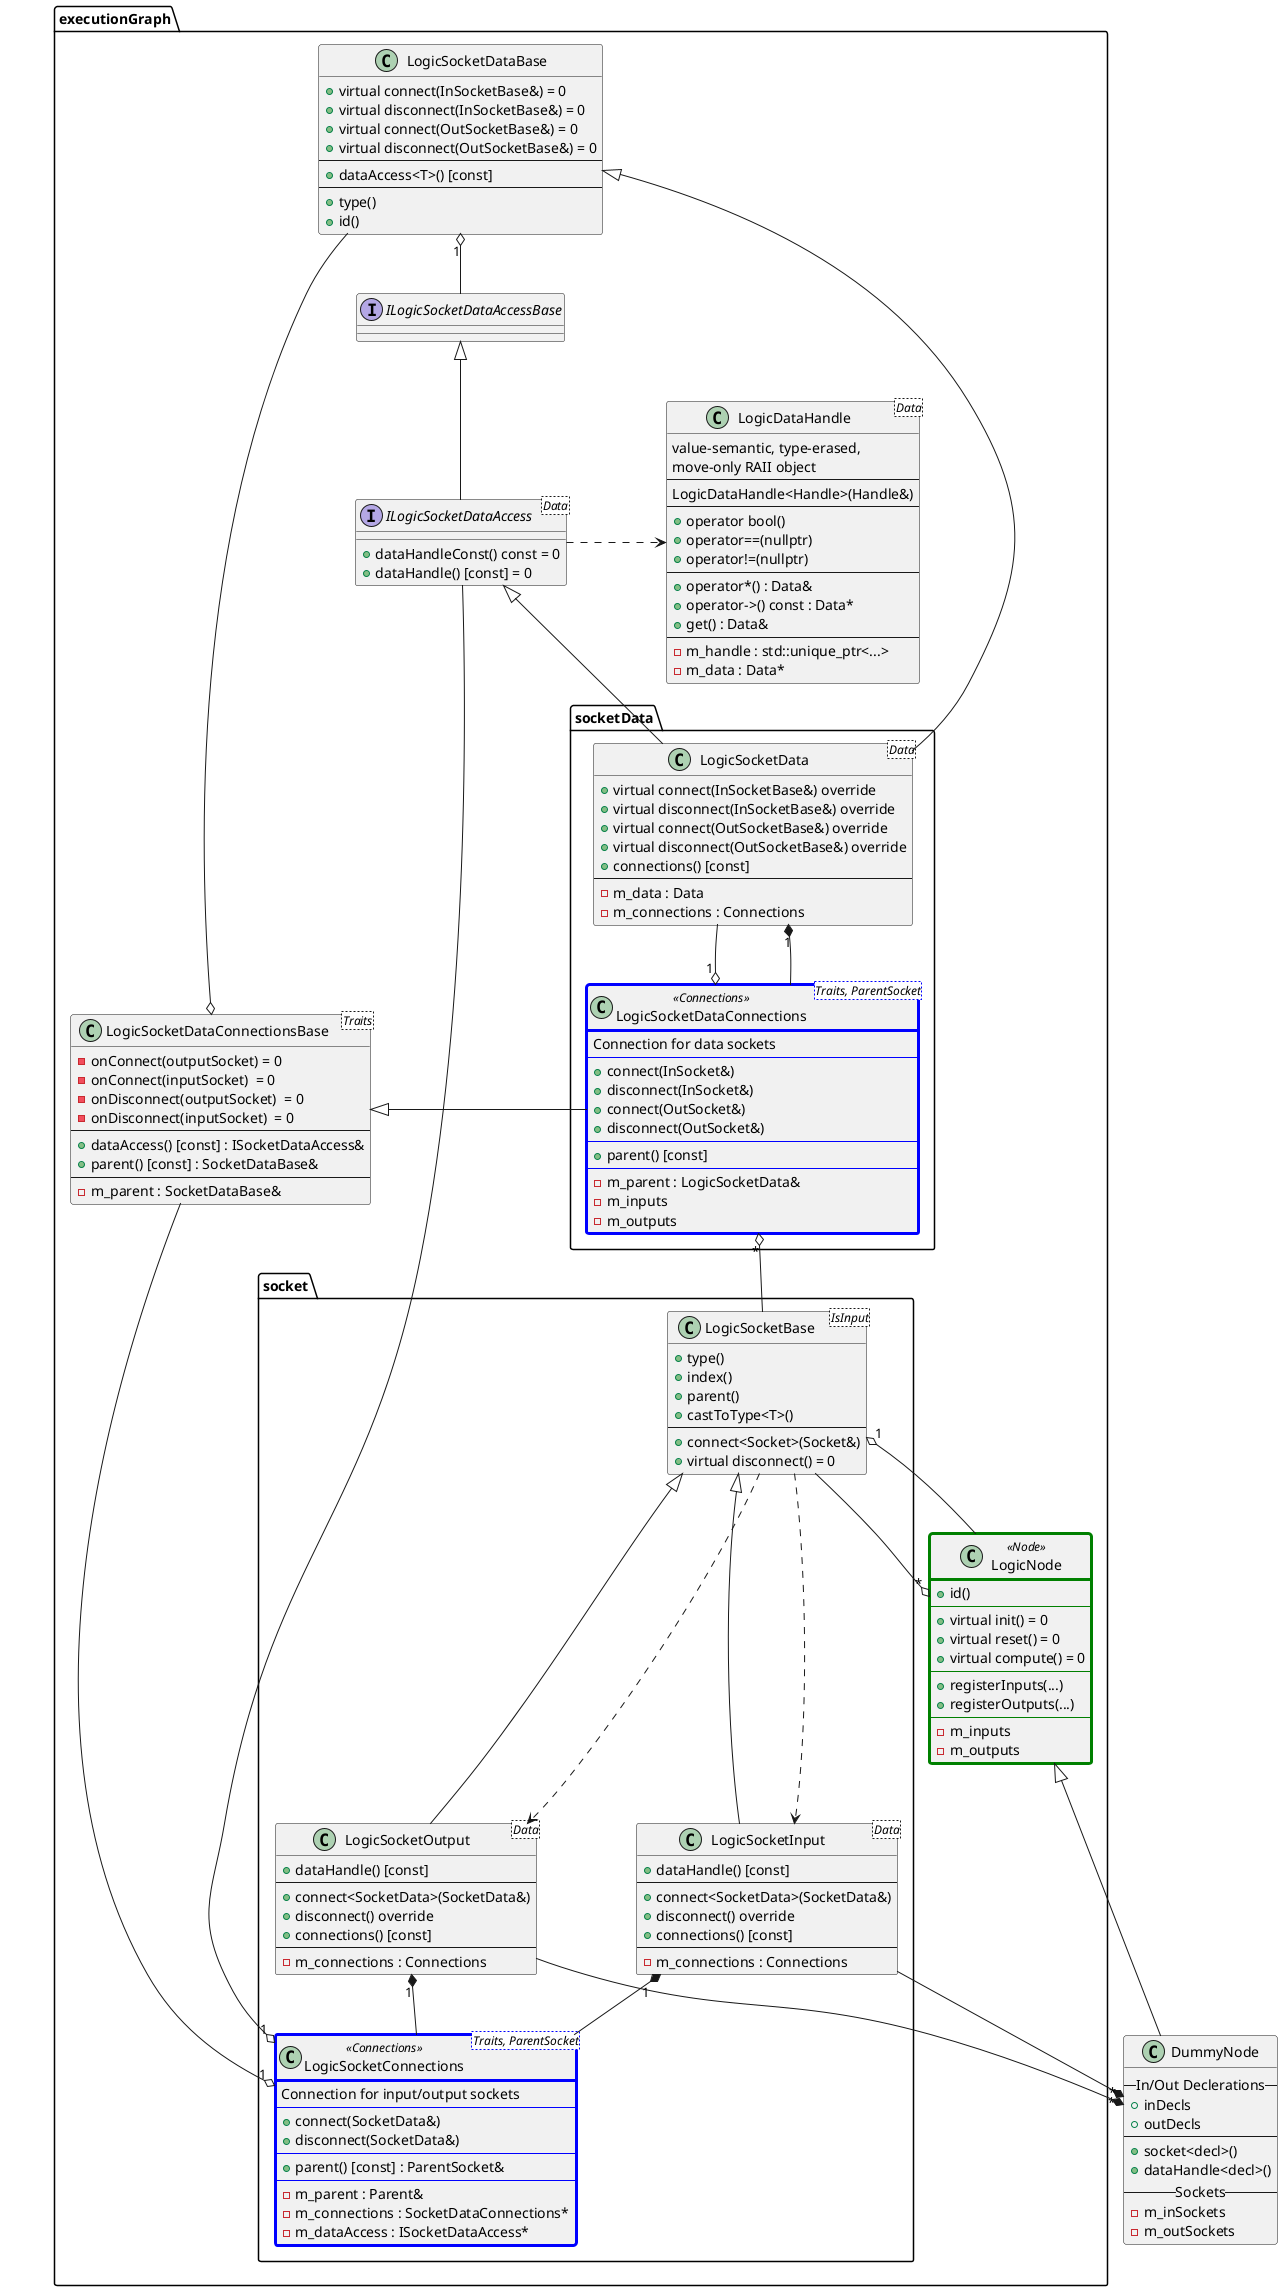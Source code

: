 
@startuml core
set namespaceSeparator ::
skinparam shadowing false
skinparam defaultFontName "Fira Code"
skinparam nodesep 100

skinparam class{
    BorderColor<< Connections >> Blue
    BorderThickness<< Connections >> 3

    BorderColor<< Node >> Green
    BorderThickness<< Node >> 3
}

class DummyNode{
    --  In/Out Declerations --
    + inDecls
    + outDecls
    --
    + socket<decl>()
    + dataHandle<decl>()
    -- Sockets --
    - m_inSockets
    - m_outSockets
}

' namespace customSocketData{
'     class LogicSocketDataConnections<Traits, ParentSocket> << Connections >> {
'     }
'     class LogicSocketData<Data>{
'     }
' }

namespace executionGraph{

    class LogicNode <<Node>> {
        + id()
        --
        + virtual init() = 0
        + virtual reset() = 0
        + virtual compute() = 0
        --
        + registerInputs(...)
        + registerOutputs(...)
        --
        - m_inputs
        - m_outputs
    }

    namespace socket {

        class LogicSocketInput<Data> {
            + dataHandle() [const]
            --
            + connect<SocketData>(SocketData&)
            + disconnect() override
            + connections() [const]
            --
            - m_connections : Connections
        }

        class LogicSocketOutput<Data> {
            + dataHandle() [const]
            --
            + connect<SocketData>(SocketData&)
            + disconnect() override
            + connections() [const]
            --
            - m_connections : Connections
        }

        class LogicSocketBase<IsInput> {
            + type()
            + index()
            + parent()
            + castToType<T>()
            --
            + connect<Socket>(Socket&)
            + virtual disconnect() = 0
        }

        class LogicSocketConnections<Traits, ParentSocket> << Connections >> {
            Connection for input/output sockets
            --
            + connect(SocketData&)
            + disconnect(SocketData&)
            --
            + parent() [const] : ParentSocket&
            --
            - m_parent : Parent&
            - m_connections : SocketDataConnections*
            - m_dataAccess : ISocketDataAccess*
        }
    }

    class LogicSocketDataConnectionsBase<Traits>
    {
        - onConnect(outputSocket) = 0
        - onConnect(inputSocket)  = 0
        - onDisconnect(outputSocket)  = 0
        - onDisconnect(inputSocket)  = 0
        --
        + dataAccess() [const] : ISocketDataAccess&
        + parent() [const] : SocketDataBase&
        --
        - m_parent : SocketDataBase&
    }

    namespace socketData{
        class LogicSocketDataConnections<Traits, ParentSocket> << Connections >> {
            Connection for data sockets
            --
            + connect(InSocket&)
            + disconnect(InSocket&)
            + connect(OutSocket&)
            + disconnect(OutSocket&)
            --
            + parent() [const]
            --
            - m_parent : LogicSocketData&
            - m_inputs
            - m_outputs
        }

        class LogicSocketData<Data>{
            + virtual connect(InSocketBase&) override
            + virtual disconnect(InSocketBase&) override
            + virtual connect(OutSocketBase&) override
            + virtual disconnect(OutSocketBase&) override
            + connections() [const]
            --
            - m_data : Data
            - m_connections : Connections
        }


        ' class LogicSocketDataRef<Args...>{
            '     + setReference(socketData)
            '     --
            '     - LogicSocketData<Args>* m_socketData
            '
        ' }

    }

    class LogicDataHandle<Data>
    {
        value-semantic, type-erased,
        move-only RAII object
        --
        LogicDataHandle<Handle>(Handle&)
        --
        + operator bool()
        + operator==(nullptr)
        + operator!=(nullptr)
        --
        + operator*() : Data&
        + operator->() const : Data*
        + get() : Data&
        --
        - m_handle : std::unique_ptr<...>
        - m_data : Data*
    }

    interface ILogicSocketDataAccessBase
    interface ILogicSocketDataAccess<Data>
    {
        + dataHandleConst() const = 0
        + dataHandle() [const] = 0
    }

    class LogicSocketDataBase{
        + virtual connect(InSocketBase&) = 0
        + virtual disconnect(InSocketBase&) = 0
        + virtual connect(OutSocketBase&) = 0
        + virtual disconnect(OutSocketBase&) = 0
        --
        + dataAccess<T>() [const]
        --
        + type()
        + id()
    }
}

executionGraph::socket::LogicSocketInput -up-|> executionGraph::socket::LogicSocketBase
executionGraph::socket::LogicSocketOutput -up-|> executionGraph::socket::LogicSocketBase

executionGraph::LogicNode "*" o-up- executionGraph::socket::LogicSocketBase

DummyNode "*" *-up- executionGraph::socket::LogicSocketInput
DummyNode "*" *-up- executionGraph::socket::LogicSocketOutput

executionGraph::socket::LogicSocketInput "1" *-- executionGraph::socket::LogicSocketConnections
executionGraph::socket::LogicSocketOutput "1" *-- executionGraph::socket::LogicSocketConnections

executionGraph::socket::LogicSocketBase "1" o-down- executionGraph::LogicNode
executionGraph::socket::LogicSocketBase ...> executionGraph::socket::LogicSocketInput
executionGraph::socket::LogicSocketBase ...> executionGraph::socket::LogicSocketOutput

executionGraph::ILogicSocketDataAccess -up-|> executionGraph::ILogicSocketDataAccessBase
executionGraph::ILogicSocketDataAccess .right.> executionGraph::LogicDataHandle

executionGraph::socketData::LogicSocketData -up-|> executionGraph::LogicSocketDataBase
executionGraph::socketData::LogicSocketData -up-|> executionGraph::ILogicSocketDataAccess

' executionGraph::LogicSocketDataBase ...> executionGraph::ILogicSocketDataAccess
executionGraph::LogicSocketDataBase "1" o-down- executionGraph::ILogicSocketDataAccessBase

executionGraph::socketData::LogicSocketDataConnections "*" o-down- executionGraph::socket::LogicSocketBase
executionGraph::socketData::LogicSocketDataConnections -left-|> executionGraph::LogicSocketDataConnectionsBase
executionGraph::socketData::LogicSocketDataConnections "1" o-up- executionGraph::socketData::LogicSocketData

executionGraph::LogicSocketDataConnectionsBase o-up- executionGraph::LogicSocketDataBase

' executionGraph::socketData::LogicSocketData -right-o "1" executionGraph::socketData::LogicSocketDataRef
executionGraph::socketData::LogicSocketData "1" *-down- executionGraph::socketData::LogicSocketDataConnections

executionGraph::socket::LogicSocketConnections "1" o-up- executionGraph::LogicSocketDataConnectionsBase
executionGraph::socket::LogicSocketConnections "1" o-up- executionGraph::ILogicSocketDataAccess

' --
' customSocketData::LogicSocketDataConnections -right-|> executionGraph::LogicSocketDataConnectionsBase
' customSocketData::LogicSocketData -right-|> executionGraph::LogicSocketDataBase
' customSocketData::LogicSocketData -up-|> executionGraph::ILogicSocketDataAccess
' customSocketData::LogicSocketData "1" *-down- customSocketData::LogicSocketDataConnections
DummyNode -up-|> executionGraph::LogicNode

' customSocketData --> executionGraph

@enduml